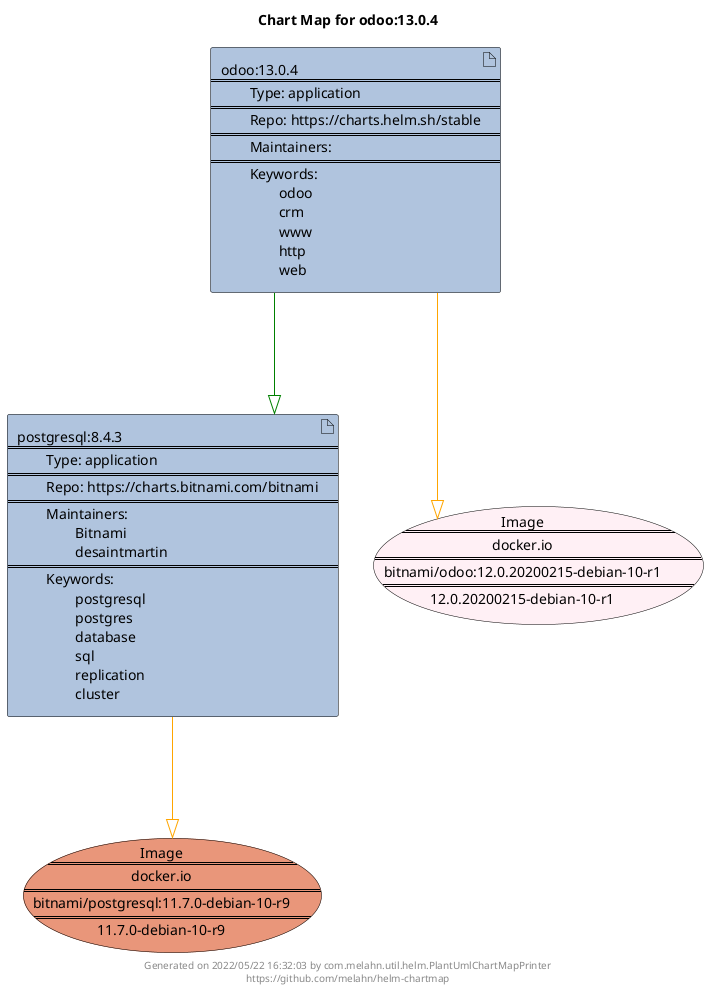 @startuml
skinparam linetype ortho
skinparam backgroundColor white
skinparam usecaseBorderColor black
skinparam usecaseArrowColor LightSlateGray
skinparam artifactBorderColor black
skinparam artifactArrowColor LightSlateGray

title Chart Map for odoo:13.0.4

'There are 2 referenced Helm Charts
artifact "odoo:13.0.4\n====\n\tType: application\n====\n\tRepo: https://charts.helm.sh/stable\n====\n\tMaintainers: \n====\n\tKeywords: \n\t\todoo\n\t\tcrm\n\t\twww\n\t\thttp\n\t\tweb" as odoo_13_0_4 #LightSteelBlue
artifact "postgresql:8.4.3\n====\n\tType: application\n====\n\tRepo: https://charts.bitnami.com/bitnami\n====\n\tMaintainers: \n\t\tBitnami\n\t\tdesaintmartin\n====\n\tKeywords: \n\t\tpostgresql\n\t\tpostgres\n\t\tdatabase\n\t\tsql\n\t\treplication\n\t\tcluster" as postgresql_8_4_3 #LightSteelBlue

'There are 2 referenced Docker Images
usecase "Image\n====\ndocker.io\n====\nbitnami/odoo:12.0.20200215-debian-10-r1\n====\n12.0.20200215-debian-10-r1" as docker_io_bitnami_odoo_12_0_20200215_debian_10_r1 #LavenderBlush
usecase "Image\n====\ndocker.io\n====\nbitnami/postgresql:11.7.0-debian-10-r9\n====\n11.7.0-debian-10-r9" as docker_io_bitnami_postgresql_11_7_0_debian_10_r9 #DarkSalmon

'Chart Dependencies
odoo_13_0_4--[#green]-|>postgresql_8_4_3
odoo_13_0_4--[#orange]-|>docker_io_bitnami_odoo_12_0_20200215_debian_10_r1
postgresql_8_4_3--[#orange]-|>docker_io_bitnami_postgresql_11_7_0_debian_10_r9

center footer Generated on 2022/05/22 16:32:03 by com.melahn.util.helm.PlantUmlChartMapPrinter\nhttps://github.com/melahn/helm-chartmap
@enduml
